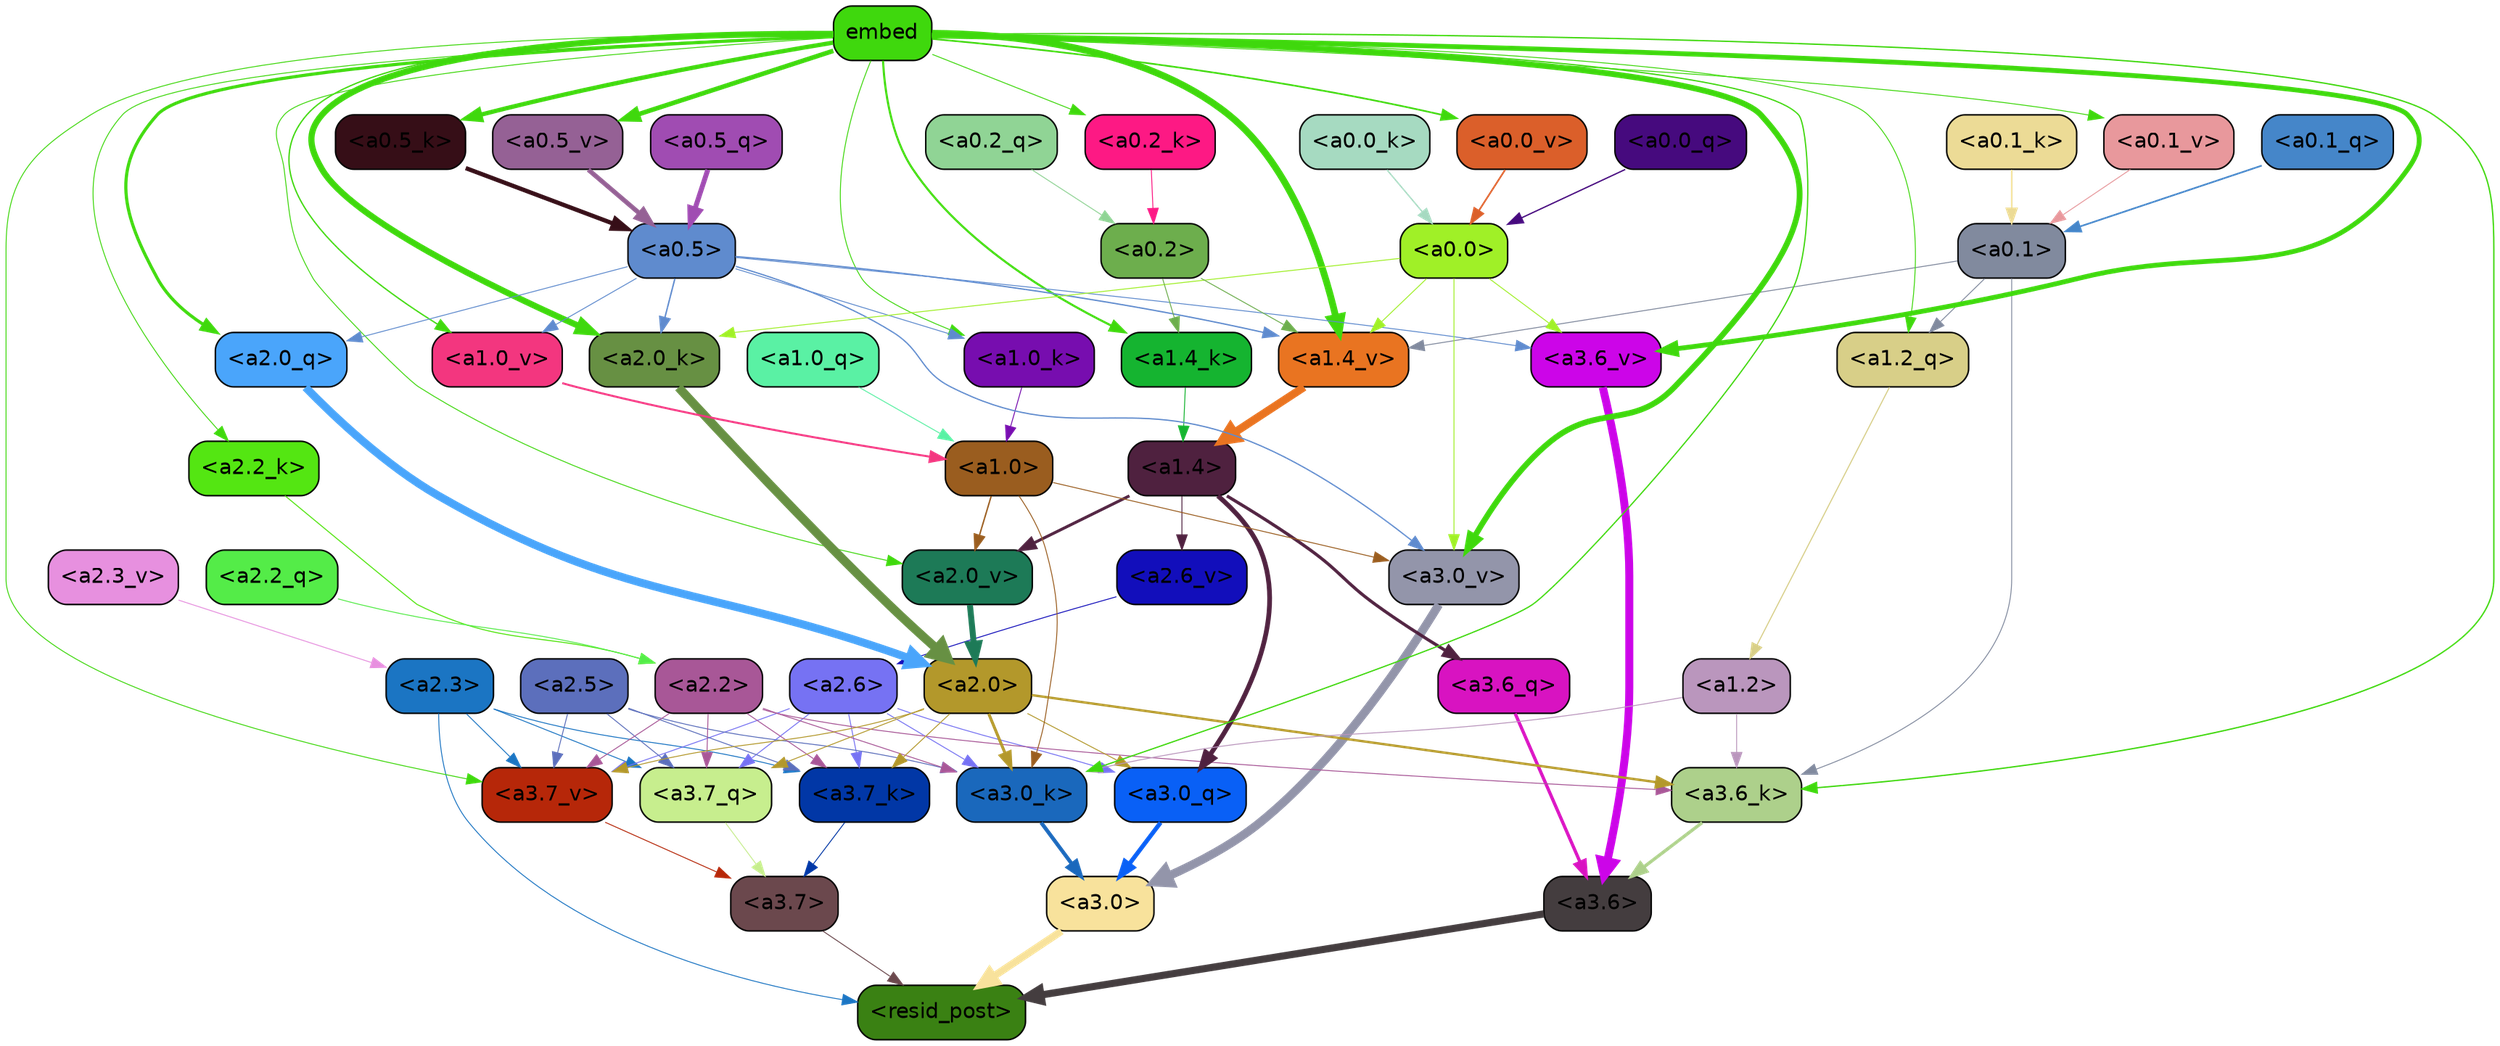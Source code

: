strict digraph "" {
	graph [bgcolor=transparent,
		layout=dot,
		overlap=false,
		splines=true
	];
	"<a3.7>"	[color=black,
		fillcolor="#6b484d",
		fontname=Helvetica,
		shape=box,
		style="filled, rounded"];
	"<resid_post>"	[color=black,
		fillcolor="#3a8113",
		fontname=Helvetica,
		shape=box,
		style="filled, rounded"];
	"<a3.7>" -> "<resid_post>"	[color="#6b484d",
		penwidth=0.6];
	"<a3.6>"	[color=black,
		fillcolor="#443d3f",
		fontname=Helvetica,
		shape=box,
		style="filled, rounded"];
	"<a3.6>" -> "<resid_post>"	[color="#443d3f",
		penwidth=4.751592040061951];
	"<a3.0>"	[color=black,
		fillcolor="#f8e29c",
		fontname=Helvetica,
		shape=box,
		style="filled, rounded"];
	"<a3.0>" -> "<resid_post>"	[color="#f8e29c",
		penwidth=4.904066681861877];
	"<a2.3>"	[color=black,
		fillcolor="#1b75c3",
		fontname=Helvetica,
		shape=box,
		style="filled, rounded"];
	"<a2.3>" -> "<resid_post>"	[color="#1b75c3",
		penwidth=0.6];
	"<a3.7_q>"	[color=black,
		fillcolor="#c7ee8e",
		fontname=Helvetica,
		shape=box,
		style="filled, rounded"];
	"<a2.3>" -> "<a3.7_q>"	[color="#1b75c3",
		penwidth=0.6];
	"<a3.7_k>"	[color=black,
		fillcolor="#0137a6",
		fontname=Helvetica,
		shape=box,
		style="filled, rounded"];
	"<a2.3>" -> "<a3.7_k>"	[color="#1b75c3",
		penwidth=0.6069068089127541];
	"<a3.7_v>"	[color=black,
		fillcolor="#b62709",
		fontname=Helvetica,
		shape=box,
		style="filled, rounded"];
	"<a2.3>" -> "<a3.7_v>"	[color="#1b75c3",
		penwidth=0.6];
	"<a3.7_q>" -> "<a3.7>"	[color="#c7ee8e",
		penwidth=0.6];
	"<a3.6_q>"	[color=black,
		fillcolor="#d813c1",
		fontname=Helvetica,
		shape=box,
		style="filled, rounded"];
	"<a3.6_q>" -> "<a3.6>"	[color="#d813c1",
		penwidth=2.160832464694977];
	"<a3.0_q>"	[color=black,
		fillcolor="#0960f6",
		fontname=Helvetica,
		shape=box,
		style="filled, rounded"];
	"<a3.0_q>" -> "<a3.0>"	[color="#0960f6",
		penwidth=2.870753765106201];
	"<a3.7_k>" -> "<a3.7>"	[color="#0137a6",
		penwidth=0.6];
	"<a3.6_k>"	[color=black,
		fillcolor="#add08b",
		fontname=Helvetica,
		shape=box,
		style="filled, rounded"];
	"<a3.6_k>" -> "<a3.6>"	[color="#add08b",
		penwidth=2.13908451795578];
	"<a3.0_k>"	[color=black,
		fillcolor="#1a68bc",
		fontname=Helvetica,
		shape=box,
		style="filled, rounded"];
	"<a3.0_k>" -> "<a3.0>"	[color="#1a68bc",
		penwidth=2.520303964614868];
	"<a3.7_v>" -> "<a3.7>"	[color="#b62709",
		penwidth=0.6];
	"<a3.6_v>"	[color=black,
		fillcolor="#cc05e8",
		fontname=Helvetica,
		shape=box,
		style="filled, rounded"];
	"<a3.6_v>" -> "<a3.6>"	[color="#cc05e8",
		penwidth=5.297133803367615];
	"<a3.0_v>"	[color=black,
		fillcolor="#9395aa",
		fontname=Helvetica,
		shape=box,
		style="filled, rounded"];
	"<a3.0_v>" -> "<a3.0>"	[color="#9395aa",
		penwidth=5.680712580680847];
	"<a2.6>"	[color=black,
		fillcolor="#7672f3",
		fontname=Helvetica,
		shape=box,
		style="filled, rounded"];
	"<a2.6>" -> "<a3.7_q>"	[color="#7672f3",
		penwidth=0.6];
	"<a2.6>" -> "<a3.0_q>"	[color="#7672f3",
		penwidth=0.6];
	"<a2.6>" -> "<a3.7_k>"	[color="#7672f3",
		penwidth=0.6];
	"<a2.6>" -> "<a3.0_k>"	[color="#7672f3",
		penwidth=0.6];
	"<a2.6>" -> "<a3.7_v>"	[color="#7672f3",
		penwidth=0.6];
	"<a2.5>"	[color=black,
		fillcolor="#5c6fbc",
		fontname=Helvetica,
		shape=box,
		style="filled, rounded"];
	"<a2.5>" -> "<a3.7_q>"	[color="#5c6fbc",
		penwidth=0.6];
	"<a2.5>" -> "<a3.7_k>"	[color="#5c6fbc",
		penwidth=0.6];
	"<a2.5>" -> "<a3.0_k>"	[color="#5c6fbc",
		penwidth=0.6];
	"<a2.5>" -> "<a3.7_v>"	[color="#5c6fbc",
		penwidth=0.6];
	"<a2.2>"	[color=black,
		fillcolor="#a85797",
		fontname=Helvetica,
		shape=box,
		style="filled, rounded"];
	"<a2.2>" -> "<a3.7_q>"	[color="#a85797",
		penwidth=0.6];
	"<a2.2>" -> "<a3.7_k>"	[color="#a85797",
		penwidth=0.6];
	"<a2.2>" -> "<a3.6_k>"	[color="#a85797",
		penwidth=0.6];
	"<a2.2>" -> "<a3.0_k>"	[color="#a85797",
		penwidth=0.6];
	"<a2.2>" -> "<a3.7_v>"	[color="#a85797",
		penwidth=0.6];
	"<a2.0>"	[color=black,
		fillcolor="#b3982b",
		fontname=Helvetica,
		shape=box,
		style="filled, rounded"];
	"<a2.0>" -> "<a3.7_q>"	[color="#b3982b",
		penwidth=0.6];
	"<a2.0>" -> "<a3.0_q>"	[color="#b3982b",
		penwidth=0.6];
	"<a2.0>" -> "<a3.7_k>"	[color="#b3982b",
		penwidth=0.6];
	"<a2.0>" -> "<a3.6_k>"	[color="#b3982b",
		penwidth=1.564806342124939];
	"<a2.0>" -> "<a3.0_k>"	[color="#b3982b",
		penwidth=1.9353990852832794];
	"<a2.0>" -> "<a3.7_v>"	[color="#b3982b",
		penwidth=0.6];
	"<a1.4>"	[color=black,
		fillcolor="#4f213f",
		fontname=Helvetica,
		shape=box,
		style="filled, rounded"];
	"<a1.4>" -> "<a3.6_q>"	[color="#4f213f",
		penwidth=2.0727532356977463];
	"<a1.4>" -> "<a3.0_q>"	[color="#4f213f",
		penwidth=3.1279823780059814];
	"<a2.6_v>"	[color=black,
		fillcolor="#120ebb",
		fontname=Helvetica,
		shape=box,
		style="filled, rounded"];
	"<a1.4>" -> "<a2.6_v>"	[color="#4f213f",
		penwidth=0.6];
	"<a2.0_v>"	[color=black,
		fillcolor="#1d7a57",
		fontname=Helvetica,
		shape=box,
		style="filled, rounded"];
	"<a1.4>" -> "<a2.0_v>"	[color="#4f213f",
		penwidth=1.9170897603034973];
	"<a1.2>"	[color=black,
		fillcolor="#ba96bd",
		fontname=Helvetica,
		shape=box,
		style="filled, rounded"];
	"<a1.2>" -> "<a3.6_k>"	[color="#ba96bd",
		penwidth=0.6];
	"<a1.2>" -> "<a3.0_k>"	[color="#ba96bd",
		penwidth=0.6];
	"<a0.1>"	[color=black,
		fillcolor="#818a9e",
		fontname=Helvetica,
		shape=box,
		style="filled, rounded"];
	"<a0.1>" -> "<a3.6_k>"	[color="#818a9e",
		penwidth=0.6];
	"<a1.2_q>"	[color=black,
		fillcolor="#d8cf88",
		fontname=Helvetica,
		shape=box,
		style="filled, rounded"];
	"<a0.1>" -> "<a1.2_q>"	[color="#818a9e",
		penwidth=0.6];
	"<a1.4_v>"	[color=black,
		fillcolor="#e97421",
		fontname=Helvetica,
		shape=box,
		style="filled, rounded"];
	"<a0.1>" -> "<a1.4_v>"	[color="#818a9e",
		penwidth=0.6202214732766151];
	embed	[color=black,
		fillcolor="#3fd80d",
		fontname=Helvetica,
		shape=box,
		style="filled, rounded"];
	embed -> "<a3.6_k>"	[color="#3fd80d",
		penwidth=0.8915999233722687];
	embed -> "<a3.0_k>"	[color="#3fd80d",
		penwidth=0.832088902592659];
	embed -> "<a3.7_v>"	[color="#3fd80d",
		penwidth=0.6];
	embed -> "<a3.6_v>"	[color="#3fd80d",
		penwidth=3.1840110421180725];
	embed -> "<a3.0_v>"	[color="#3fd80d",
		penwidth=3.8132747188210487];
	"<a2.0_q>"	[color=black,
		fillcolor="#4aa5fb",
		fontname=Helvetica,
		shape=box,
		style="filled, rounded"];
	embed -> "<a2.0_q>"	[color="#3fd80d",
		penwidth=2.084651827812195];
	"<a2.2_k>"	[color=black,
		fillcolor="#54e612",
		fontname=Helvetica,
		shape=box,
		style="filled, rounded"];
	embed -> "<a2.2_k>"	[color="#3fd80d",
		penwidth=0.6];
	"<a2.0_k>"	[color=black,
		fillcolor="#679043",
		fontname=Helvetica,
		shape=box,
		style="filled, rounded"];
	embed -> "<a2.0_k>"	[color="#3fd80d",
		penwidth=4.084526404738426];
	embed -> "<a2.0_v>"	[color="#3fd80d",
		penwidth=0.6];
	embed -> "<a1.2_q>"	[color="#3fd80d",
		penwidth=0.6];
	"<a1.4_k>"	[color=black,
		fillcolor="#15b430",
		fontname=Helvetica,
		shape=box,
		style="filled, rounded"];
	embed -> "<a1.4_k>"	[color="#3fd80d",
		penwidth=1.3912410736083984];
	"<a1.0_k>"	[color=black,
		fillcolor="#770daf",
		fontname=Helvetica,
		shape=box,
		style="filled, rounded"];
	embed -> "<a1.0_k>"	[color="#3fd80d",
		penwidth=0.6];
	embed -> "<a1.4_v>"	[color="#3fd80d",
		penwidth=4.4888065457344055];
	"<a1.0_v>"	[color=black,
		fillcolor="#f3367f",
		fontname=Helvetica,
		shape=box,
		style="filled, rounded"];
	embed -> "<a1.0_v>"	[color="#3fd80d",
		penwidth=0.8796700537204742];
	"<a0.5_k>"	[color=black,
		fillcolor="#360e17",
		fontname=Helvetica,
		shape=box,
		style="filled, rounded"];
	embed -> "<a0.5_k>"	[color="#3fd80d",
		penwidth=2.8332607746124268];
	"<a0.2_k>"	[color=black,
		fillcolor="#fd1984",
		fontname=Helvetica,
		shape=box,
		style="filled, rounded"];
	embed -> "<a0.2_k>"	[color="#3fd80d",
		penwidth=0.6];
	"<a0.5_v>"	[color=black,
		fillcolor="#956195",
		fontname=Helvetica,
		shape=box,
		style="filled, rounded"];
	embed -> "<a0.5_v>"	[color="#3fd80d",
		penwidth=3.0338101387023926];
	"<a0.1_v>"	[color=black,
		fillcolor="#e8989c",
		fontname=Helvetica,
		shape=box,
		style="filled, rounded"];
	embed -> "<a0.1_v>"	[color="#3fd80d",
		penwidth=0.6];
	"<a0.0_v>"	[color=black,
		fillcolor="#db5f2a",
		fontname=Helvetica,
		shape=box,
		style="filled, rounded"];
	embed -> "<a0.0_v>"	[color="#3fd80d",
		penwidth=1.1078194975852966];
	"<a1.0>"	[color=black,
		fillcolor="#9a5d1f",
		fontname=Helvetica,
		shape=box,
		style="filled, rounded"];
	"<a1.0>" -> "<a3.0_k>"	[color="#9a5d1f",
		penwidth=0.6];
	"<a1.0>" -> "<a3.0_v>"	[color="#9a5d1f",
		penwidth=0.6];
	"<a1.0>" -> "<a2.0_v>"	[color="#9a5d1f",
		penwidth=0.9450988052412868];
	"<a0.5>"	[color=black,
		fillcolor="#5f8bce",
		fontname=Helvetica,
		shape=box,
		style="filled, rounded"];
	"<a0.5>" -> "<a3.6_v>"	[color="#5f8bce",
		penwidth=0.6];
	"<a0.5>" -> "<a3.0_v>"	[color="#5f8bce",
		penwidth=0.8331108838319778];
	"<a0.5>" -> "<a2.0_q>"	[color="#5f8bce",
		penwidth=0.6];
	"<a0.5>" -> "<a2.0_k>"	[color="#5f8bce",
		penwidth=0.9412797391414642];
	"<a0.5>" -> "<a1.0_k>"	[color="#5f8bce",
		penwidth=0.6];
	"<a0.5>" -> "<a1.4_v>"	[color="#5f8bce",
		penwidth=0.8757842034101486];
	"<a0.5>" -> "<a1.0_v>"	[color="#5f8bce",
		penwidth=0.6];
	"<a0.0>"	[color=black,
		fillcolor="#a0f027",
		fontname=Helvetica,
		shape=box,
		style="filled, rounded"];
	"<a0.0>" -> "<a3.6_v>"	[color="#a0f027",
		penwidth=0.6];
	"<a0.0>" -> "<a3.0_v>"	[color="#a0f027",
		penwidth=0.6];
	"<a0.0>" -> "<a2.0_k>"	[color="#a0f027",
		penwidth=0.6];
	"<a0.0>" -> "<a1.4_v>"	[color="#a0f027",
		penwidth=0.6];
	"<a2.2_q>"	[color=black,
		fillcolor="#54ec48",
		fontname=Helvetica,
		shape=box,
		style="filled, rounded"];
	"<a2.2_q>" -> "<a2.2>"	[color="#54ec48",
		penwidth=0.6];
	"<a2.0_q>" -> "<a2.0>"	[color="#4aa5fb",
		penwidth=5.29856276512146];
	"<a2.2_k>" -> "<a2.2>"	[color="#54e612",
		penwidth=0.6722683310508728];
	"<a2.0_k>" -> "<a2.0>"	[color="#679043",
		penwidth=5.859246134757996];
	"<a2.6_v>" -> "<a2.6>"	[color="#120ebb",
		penwidth=0.6];
	"<a2.3_v>"	[color=black,
		fillcolor="#e790df",
		fontname=Helvetica,
		shape=box,
		style="filled, rounded"];
	"<a2.3_v>" -> "<a2.3>"	[color="#e790df",
		penwidth=0.6];
	"<a2.0_v>" -> "<a2.0>"	[color="#1d7a57",
		penwidth=3.9621697664260864];
	"<a1.2_q>" -> "<a1.2>"	[color="#d8cf88",
		penwidth=0.7185482024215162];
	"<a1.0_q>"	[color=black,
		fillcolor="#5af1a4",
		fontname=Helvetica,
		shape=box,
		style="filled, rounded"];
	"<a1.0_q>" -> "<a1.0>"	[color="#5af1a4",
		penwidth=0.6];
	"<a1.4_k>" -> "<a1.4>"	[color="#15b430",
		penwidth=0.6];
	"<a1.0_k>" -> "<a1.0>"	[color="#770daf",
		penwidth=0.6];
	"<a1.4_v>" -> "<a1.4>"	[color="#e97421",
		penwidth=5.280138969421387];
	"<a1.0_v>" -> "<a1.0>"	[color="#f3367f",
		penwidth=1.318962275981903];
	"<a0.2>"	[color=black,
		fillcolor="#6dae4d",
		fontname=Helvetica,
		shape=box,
		style="filled, rounded"];
	"<a0.2>" -> "<a1.4_k>"	[color="#6dae4d",
		penwidth=0.6];
	"<a0.2>" -> "<a1.4_v>"	[color="#6dae4d",
		penwidth=0.6];
	"<a0.5_q>"	[color=black,
		fillcolor="#a04cb2",
		fontname=Helvetica,
		shape=box,
		style="filled, rounded"];
	"<a0.5_q>" -> "<a0.5>"	[color="#a04cb2",
		penwidth=3.2715916633605957];
	"<a0.2_q>"	[color=black,
		fillcolor="#90d495",
		fontname=Helvetica,
		shape=box,
		style="filled, rounded"];
	"<a0.2_q>" -> "<a0.2>"	[color="#90d495",
		penwidth=0.6];
	"<a0.1_q>"	[color=black,
		fillcolor="#4586c9",
		fontname=Helvetica,
		shape=box,
		style="filled, rounded"];
	"<a0.1_q>" -> "<a0.1>"	[color="#4586c9",
		penwidth=1.0982357263565063];
	"<a0.0_q>"	[color=black,
		fillcolor="#460a7e",
		fontname=Helvetica,
		shape=box,
		style="filled, rounded"];
	"<a0.0_q>" -> "<a0.0>"	[color="#460a7e",
		penwidth=0.8850758075714111];
	"<a0.5_k>" -> "<a0.5>"	[color="#360e17",
		penwidth=2.833264708518982];
	"<a0.2_k>" -> "<a0.2>"	[color="#fd1984",
		penwidth=0.6];
	"<a0.1_k>"	[color=black,
		fillcolor="#ecdb96",
		fontname=Helvetica,
		shape=box,
		style="filled, rounded"];
	"<a0.1_k>" -> "<a0.1>"	[color="#ecdb96",
		penwidth=1.0085628032684326];
	"<a0.0_k>"	[color=black,
		fillcolor="#a6dac1",
		fontname=Helvetica,
		shape=box,
		style="filled, rounded"];
	"<a0.0_k>" -> "<a0.0>"	[color="#a6dac1",
		penwidth=0.8747712969779968];
	"<a0.5_v>" -> "<a0.5>"	[color="#956195",
		penwidth=3.0403636693954468];
	"<a0.1_v>" -> "<a0.1>"	[color="#e8989c",
		penwidth=0.6];
	"<a0.0_v>" -> "<a0.0>"	[color="#db5f2a",
		penwidth=1.1078208088874817];
}
